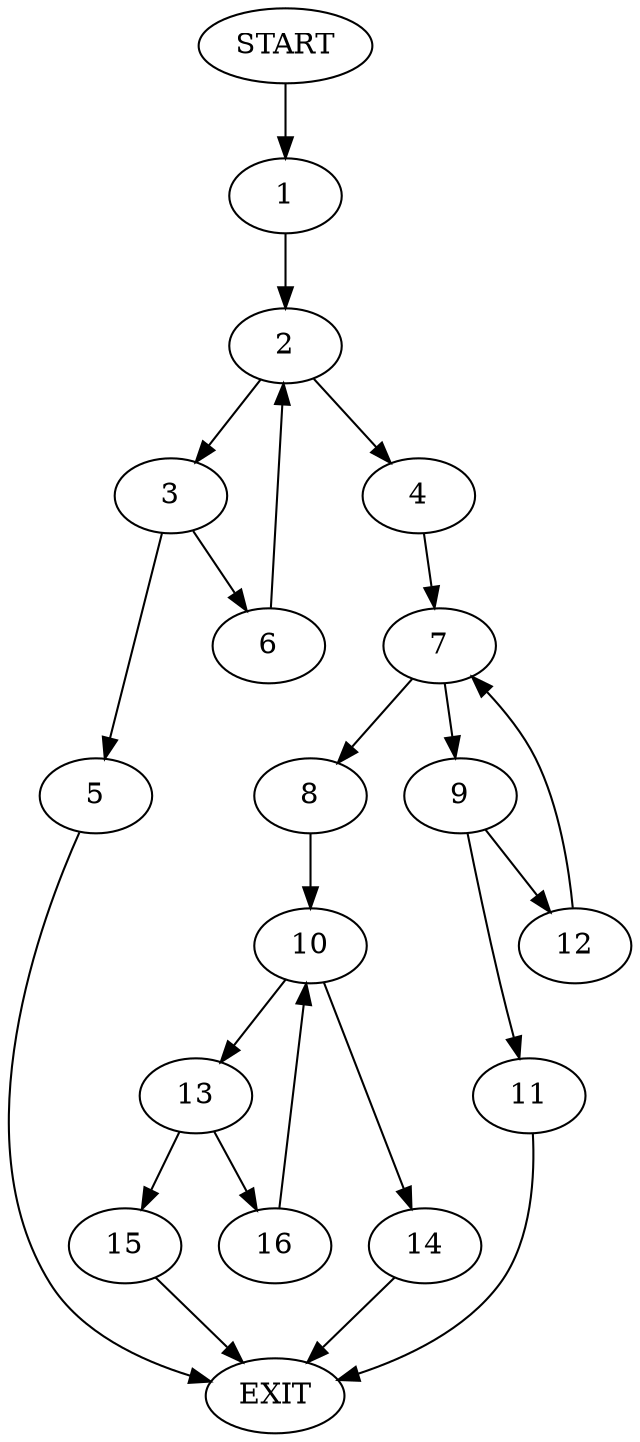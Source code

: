 digraph {
0 [label="START"]
17 [label="EXIT"]
0 -> 1
1 -> 2
2 -> 3
2 -> 4
3 -> 5
3 -> 6
4 -> 7
6 -> 2
5 -> 17
7 -> 8
7 -> 9
8 -> 10
9 -> 11
9 -> 12
12 -> 7
11 -> 17
10 -> 13
10 -> 14
13 -> 15
13 -> 16
14 -> 17
16 -> 10
15 -> 17
}
